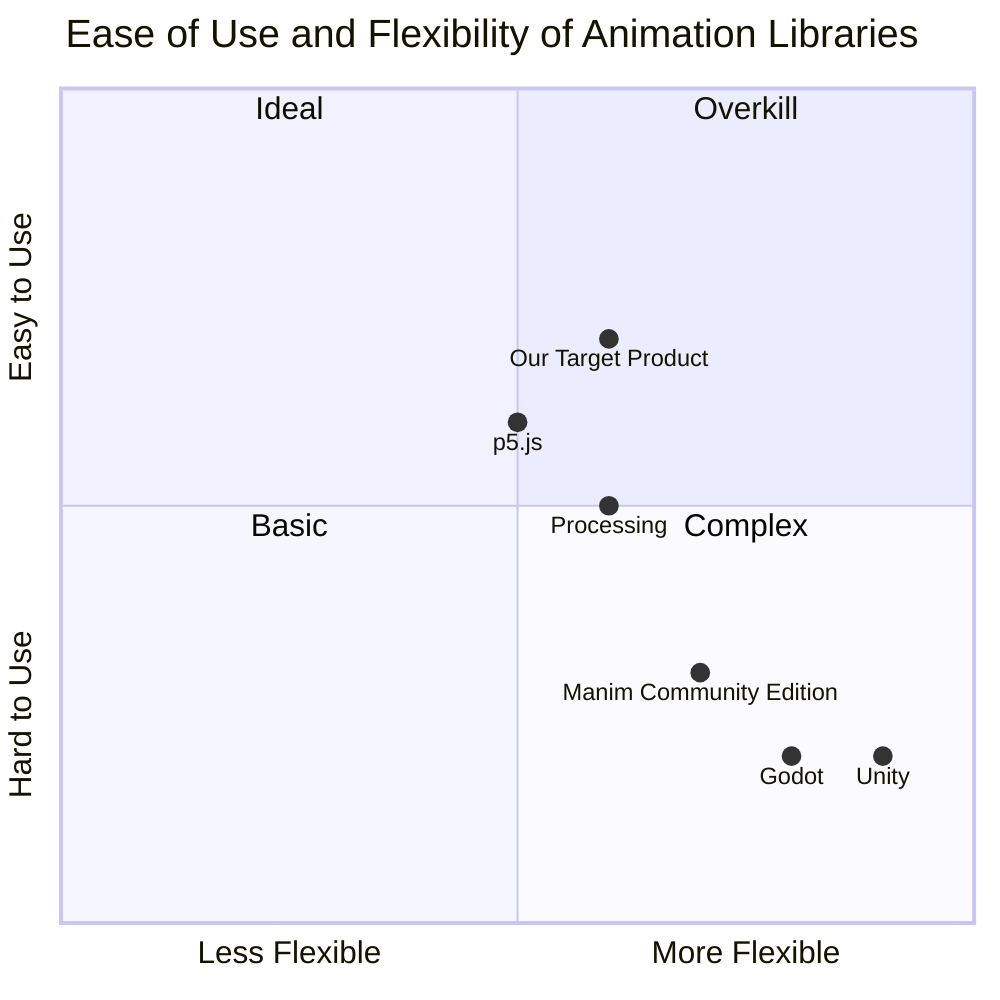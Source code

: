 quadrantChart
    title Ease of Use and Flexibility of Animation Libraries
    x-axis Less Flexible --> More Flexible
    y-axis Hard to Use --> Easy to Use
    quadrant-1 Overkill
    quadrant-2 Ideal
    quadrant-3 Basic
    quadrant-4 Complex
    "Manim Community Edition": [0.7, 0.3]
    "Processing": [0.6, 0.5]
    "Unity": [0.9, 0.2]
    "Godot": [0.8, 0.2]
    "p5.js": [0.5, 0.6]
    "Our Target Product": [0.6, 0.7]